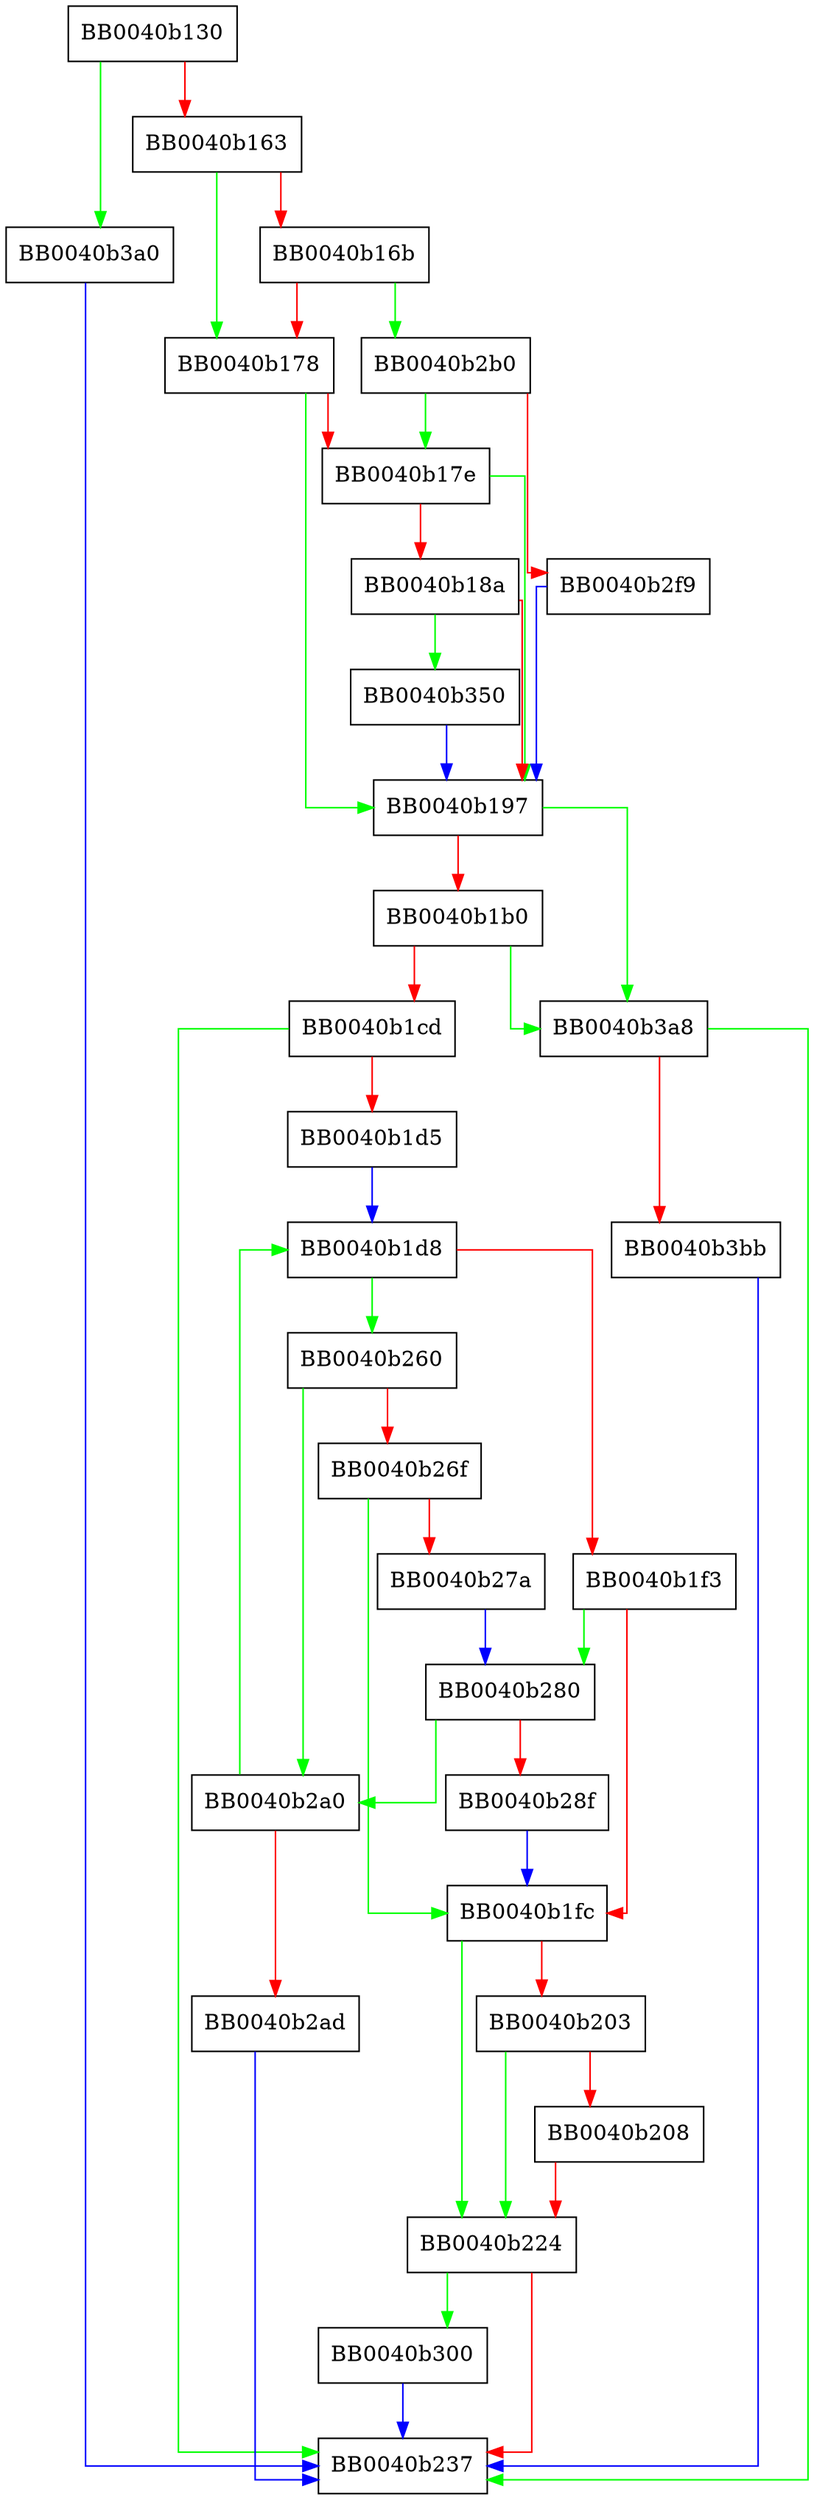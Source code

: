 digraph save_free_certs {
  node [shape="box"];
  graph [splines=ortho];
  BB0040b130 -> BB0040b3a0 [color="green"];
  BB0040b130 -> BB0040b163 [color="red"];
  BB0040b163 -> BB0040b178 [color="green"];
  BB0040b163 -> BB0040b16b [color="red"];
  BB0040b16b -> BB0040b2b0 [color="green"];
  BB0040b16b -> BB0040b178 [color="red"];
  BB0040b178 -> BB0040b197 [color="green"];
  BB0040b178 -> BB0040b17e [color="red"];
  BB0040b17e -> BB0040b197 [color="green"];
  BB0040b17e -> BB0040b18a [color="red"];
  BB0040b18a -> BB0040b350 [color="green"];
  BB0040b18a -> BB0040b197 [color="red"];
  BB0040b197 -> BB0040b3a8 [color="green"];
  BB0040b197 -> BB0040b1b0 [color="red"];
  BB0040b1b0 -> BB0040b3a8 [color="green"];
  BB0040b1b0 -> BB0040b1cd [color="red"];
  BB0040b1cd -> BB0040b237 [color="green"];
  BB0040b1cd -> BB0040b1d5 [color="red"];
  BB0040b1d5 -> BB0040b1d8 [color="blue"];
  BB0040b1d8 -> BB0040b260 [color="green"];
  BB0040b1d8 -> BB0040b1f3 [color="red"];
  BB0040b1f3 -> BB0040b280 [color="green"];
  BB0040b1f3 -> BB0040b1fc [color="red"];
  BB0040b1fc -> BB0040b224 [color="green"];
  BB0040b1fc -> BB0040b203 [color="red"];
  BB0040b203 -> BB0040b224 [color="green"];
  BB0040b203 -> BB0040b208 [color="red"];
  BB0040b208 -> BB0040b224 [color="red"];
  BB0040b224 -> BB0040b300 [color="green"];
  BB0040b224 -> BB0040b237 [color="red"];
  BB0040b260 -> BB0040b2a0 [color="green"];
  BB0040b260 -> BB0040b26f [color="red"];
  BB0040b26f -> BB0040b1fc [color="green"];
  BB0040b26f -> BB0040b27a [color="red"];
  BB0040b27a -> BB0040b280 [color="blue"];
  BB0040b280 -> BB0040b2a0 [color="green"];
  BB0040b280 -> BB0040b28f [color="red"];
  BB0040b28f -> BB0040b1fc [color="blue"];
  BB0040b2a0 -> BB0040b1d8 [color="green"];
  BB0040b2a0 -> BB0040b2ad [color="red"];
  BB0040b2ad -> BB0040b237 [color="blue"];
  BB0040b2b0 -> BB0040b17e [color="green"];
  BB0040b2b0 -> BB0040b2f9 [color="red"];
  BB0040b2f9 -> BB0040b197 [color="blue"];
  BB0040b300 -> BB0040b237 [color="blue"];
  BB0040b350 -> BB0040b197 [color="blue"];
  BB0040b3a0 -> BB0040b237 [color="blue"];
  BB0040b3a8 -> BB0040b237 [color="green"];
  BB0040b3a8 -> BB0040b3bb [color="red"];
  BB0040b3bb -> BB0040b237 [color="blue"];
}